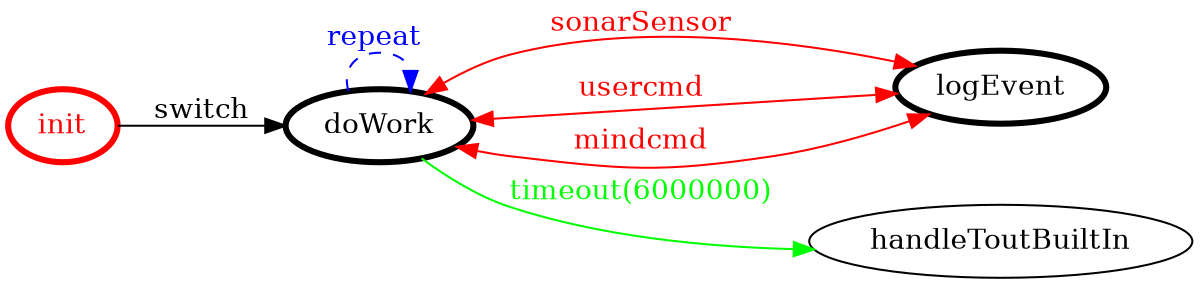 /*
*
* A GraphViz DOT FSM description 
* Please use a GraphViz visualizer (like http://www.webgraphviz.com)
*  
*/

digraph finite_state_machine {
	rankdir=LR
	size="8,5"
	
	init [ color = red ][ fontcolor = red ][ penwidth = 3 ]
	doWork [ color = black ][ fontcolor = black ][ penwidth = 3 ]
	logEvent [ color = black ][ fontcolor = black ][ penwidth = 3 ]
	
	doWork -> logEvent [ label = "sonarSensor" ][ color = red ][ fontcolor = red ][ dir = both ]
	doWork -> handleToutBuiltIn [ label = "timeout(6000000)" ][ color = green ][ fontcolor = green ]
	doWork -> logEvent [ label = "usercmd" ][ color = red ][ fontcolor = red ][ dir = both ]
	init -> doWork [ label = "switch" ][ color = black ][ fontcolor = black ]
	doWork -> logEvent [ label = "mindcmd" ][ color = red ][ fontcolor = red ][ dir = both ]
	doWork -> doWork [ label = "repeat "][ style = dashed ][ color = blue ][ fontcolor = blue ]
}
